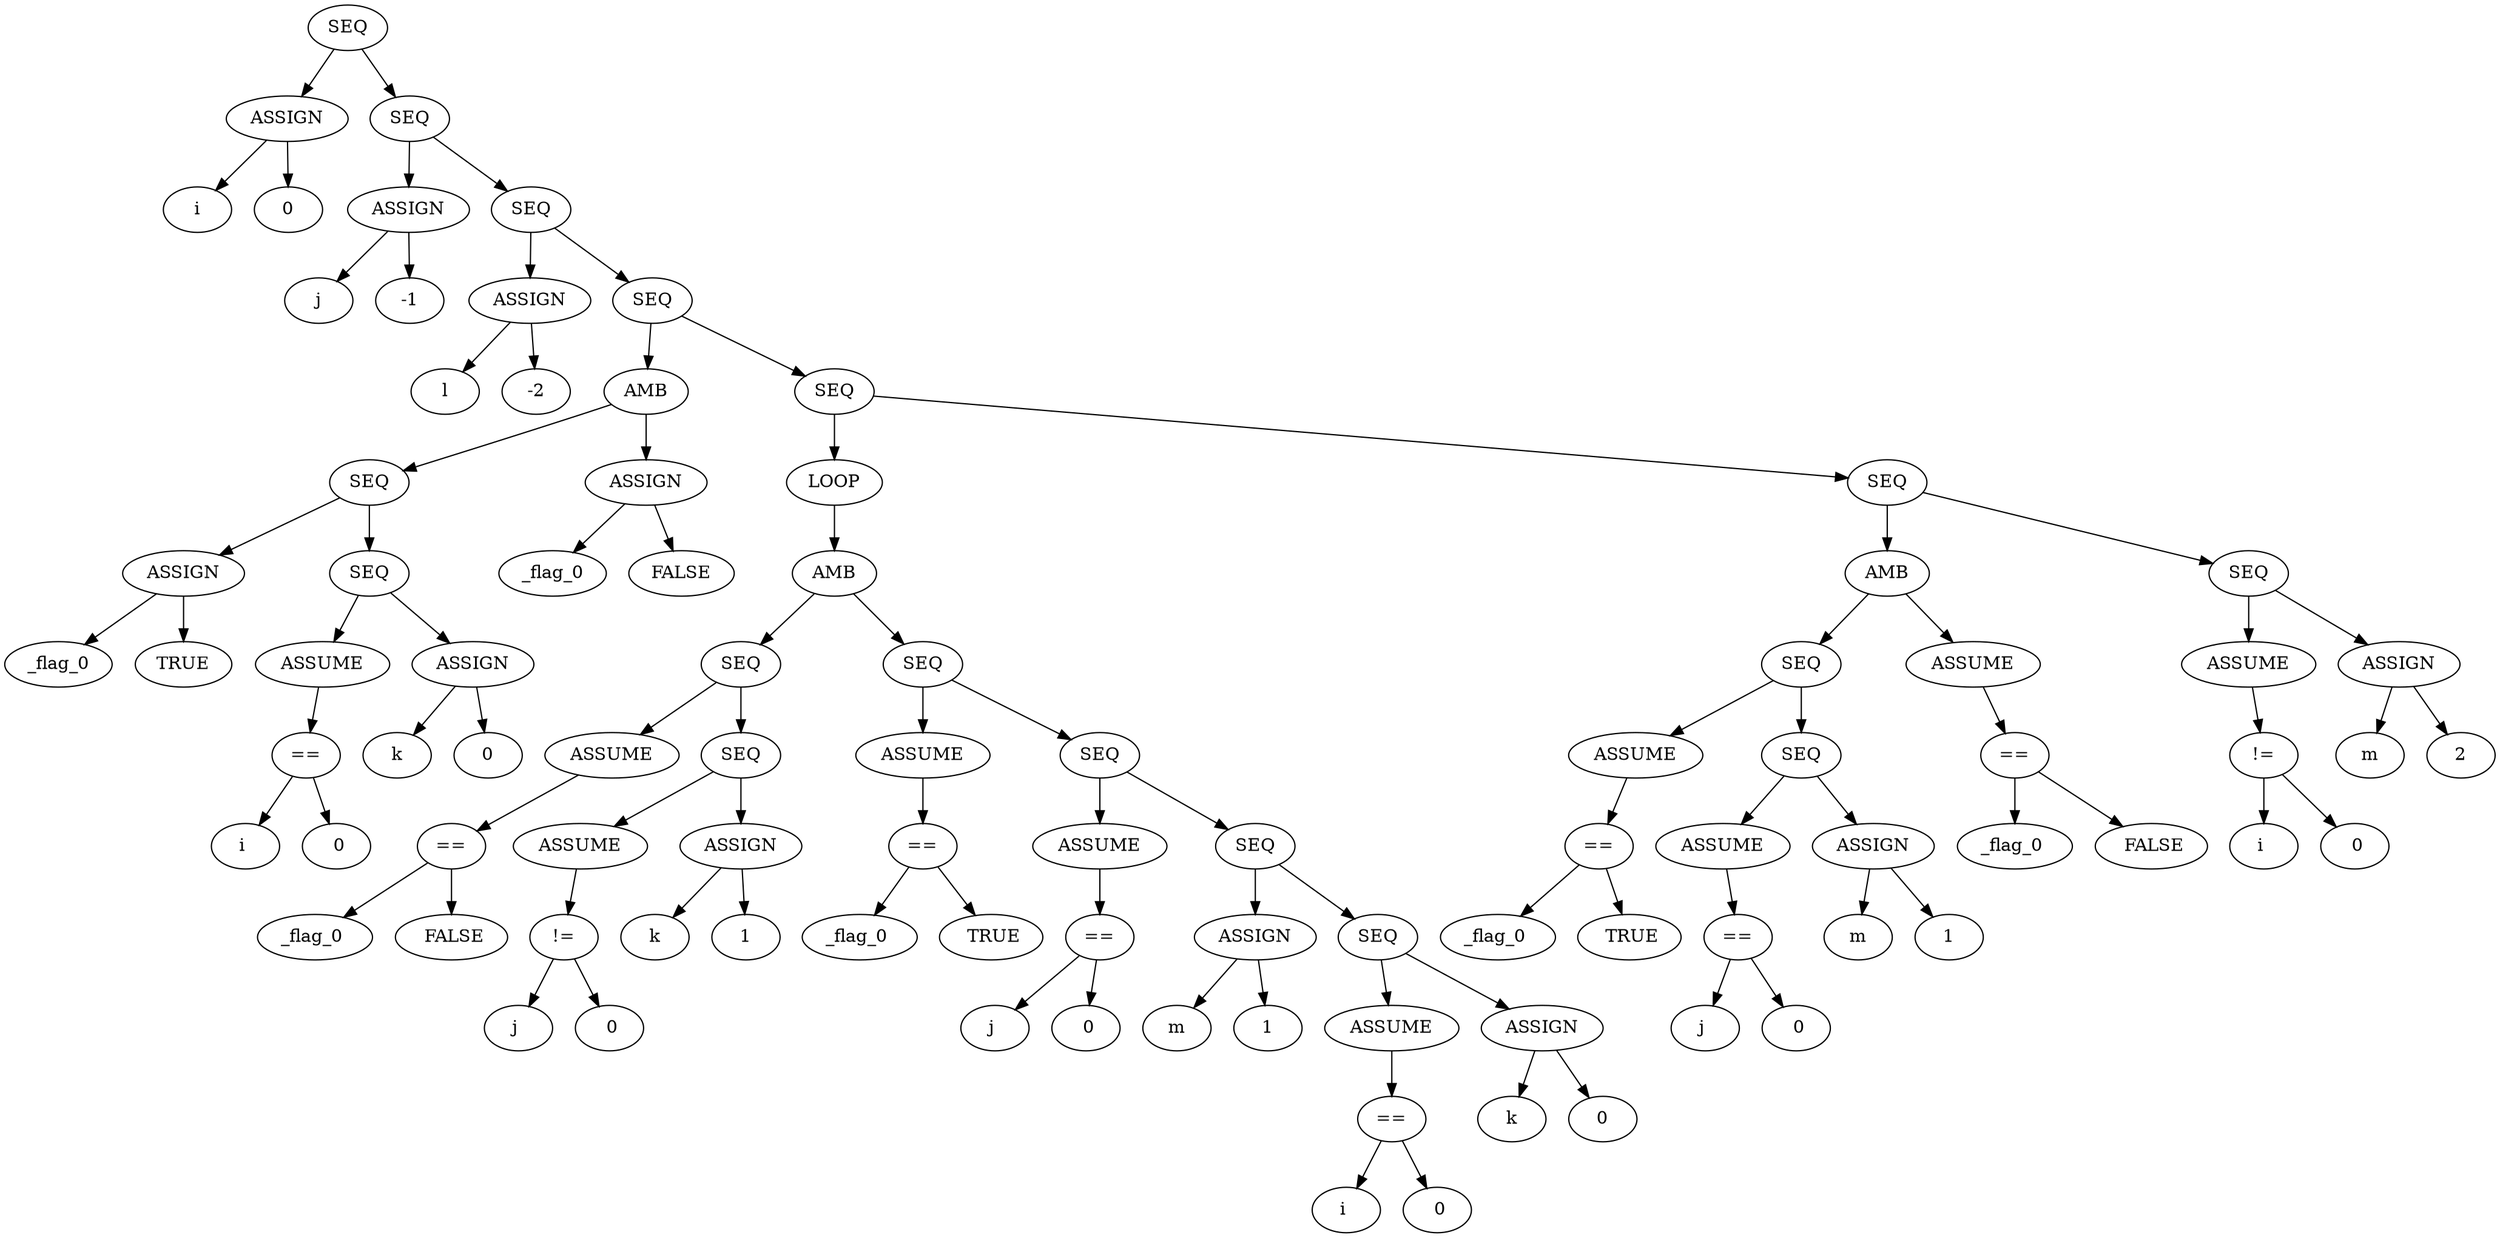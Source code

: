 // nestedwhile
digraph {
	46 [label=SEQ]
	43 [label=ASSIGN]
	44 [label=i]
	43 -> 44
	45 [label=0]
	43 -> 45
	46 -> 43
	50 [label=SEQ]
	47 [label=ASSIGN]
	48 [label=j]
	47 -> 48
	49 [label=-1]
	47 -> 49
	50 -> 47
	54 [label=SEQ]
	51 [label=ASSIGN]
	52 [label=l]
	51 -> 52
	53 [label=-2]
	51 -> 53
	54 -> 51
	71 [label=SEQ]
	55 [label=AMB]
	59 [label=SEQ]
	56 [label=ASSIGN]
	57 [label=_flag_0]
	56 -> 57
	58 [label=TRUE]
	56 -> 58
	59 -> 56
	64 [label=SEQ]
	60 [label=ASSUME]
	61 [label="=="]
	62 [label="i "]
	61 -> 62
	63 [label=" 0"]
	61 -> 63
	60 -> 61
	64 -> 60
	65 [label=ASSIGN]
	66 [label=k]
	65 -> 66
	67 [label=0]
	65 -> 67
	64 -> 65
	59 -> 64
	55 -> 59
	68 [label=ASSIGN]
	69 [label=_flag_0]
	68 -> 69
	70 [label=FALSE]
	68 -> 70
	55 -> 68
	71 -> 55
	109 [label=SEQ]
	72 [label=LOOP]
	73 [label=AMB]
	78 [label=SEQ]
	74 [label=ASSUME]
	75 [label="=="]
	76 [label="_flag_0 "]
	75 -> 76
	77 [label=" FALSE"]
	75 -> 77
	74 -> 75
	78 -> 74
	83 [label=SEQ]
	79 [label=ASSUME]
	80 [label="!="]
	81 [label="j "]
	80 -> 81
	82 [label=" 0"]
	80 -> 82
	79 -> 80
	83 -> 79
	84 [label=ASSIGN]
	85 [label=k]
	84 -> 85
	86 [label=1]
	84 -> 86
	83 -> 84
	78 -> 83
	73 -> 78
	91 [label=SEQ]
	87 [label=ASSUME]
	88 [label="=="]
	89 [label="_flag_0 "]
	88 -> 89
	90 [label=" TRUE"]
	88 -> 90
	87 -> 88
	91 -> 87
	96 [label=SEQ]
	92 [label=ASSUME]
	93 [label="=="]
	94 [label="j "]
	93 -> 94
	95 [label=" 0"]
	93 -> 95
	92 -> 93
	96 -> 92
	100 [label=SEQ]
	97 [label=ASSIGN]
	98 [label=m]
	97 -> 98
	99 [label=1]
	97 -> 99
	100 -> 97
	105 [label=SEQ]
	101 [label=ASSUME]
	102 [label="=="]
	103 [label="i "]
	102 -> 103
	104 [label=" 0"]
	102 -> 104
	101 -> 102
	105 -> 101
	106 [label=ASSIGN]
	107 [label=k]
	106 -> 107
	108 [label=0]
	106 -> 108
	105 -> 106
	100 -> 105
	96 -> 100
	91 -> 96
	73 -> 91
	72 -> 73
	109 -> 72
	128 [label=SEQ]
	110 [label=AMB]
	115 [label=SEQ]
	111 [label=ASSUME]
	112 [label="=="]
	113 [label="_flag_0 "]
	112 -> 113
	114 [label=" TRUE"]
	112 -> 114
	111 -> 112
	115 -> 111
	120 [label=SEQ]
	116 [label=ASSUME]
	117 [label="=="]
	118 [label="j "]
	117 -> 118
	119 [label=" 0"]
	117 -> 119
	116 -> 117
	120 -> 116
	121 [label=ASSIGN]
	122 [label=m]
	121 -> 122
	123 [label=1]
	121 -> 123
	120 -> 121
	115 -> 120
	110 -> 115
	124 [label=ASSUME]
	125 [label="=="]
	126 [label="_flag_0 "]
	125 -> 126
	127 [label=" FALSE"]
	125 -> 127
	124 -> 125
	110 -> 124
	128 -> 110
	133 [label=SEQ]
	129 [label=ASSUME]
	130 [label="!="]
	131 [label="i "]
	130 -> 131
	132 [label=" 0"]
	130 -> 132
	129 -> 130
	133 -> 129
	134 [label=ASSIGN]
	135 [label=m]
	134 -> 135
	136 [label=2]
	134 -> 136
	133 -> 134
	128 -> 133
	109 -> 128
	71 -> 109
	54 -> 71
	50 -> 54
	46 -> 50
}
